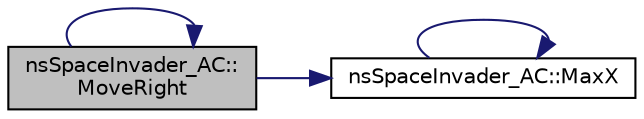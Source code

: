 digraph "nsSpaceInvader_AC::MoveRight"
{
  edge [fontname="Helvetica",fontsize="10",labelfontname="Helvetica",labelfontsize="10"];
  node [fontname="Helvetica",fontsize="10",shape=record];
  rankdir="LR";
  Node1 [label="nsSpaceInvader_AC::\lMoveRight",height=0.2,width=0.4,color="black", fillcolor="grey75", style="filled", fontcolor="black"];
  Node1 -> Node1 [color="midnightblue",fontsize="10",style="solid",fontname="Helvetica"];
  Node1 -> Node2 [color="midnightblue",fontsize="10",style="solid",fontname="Helvetica"];
  Node2 [label="nsSpaceInvader_AC::MaxX",height=0.2,width=0.4,color="black", fillcolor="white", style="filled",URL="$_space_invader___a_c_8cpp.html#a989bfe84c52a31839f85370874bae1f9",tooltip="Trouve le maximum d&#39;un vecteur de CPosition de la coordonées en X (abscisse). "];
  Node2 -> Node2 [color="midnightblue",fontsize="10",style="solid",fontname="Helvetica"];
}
